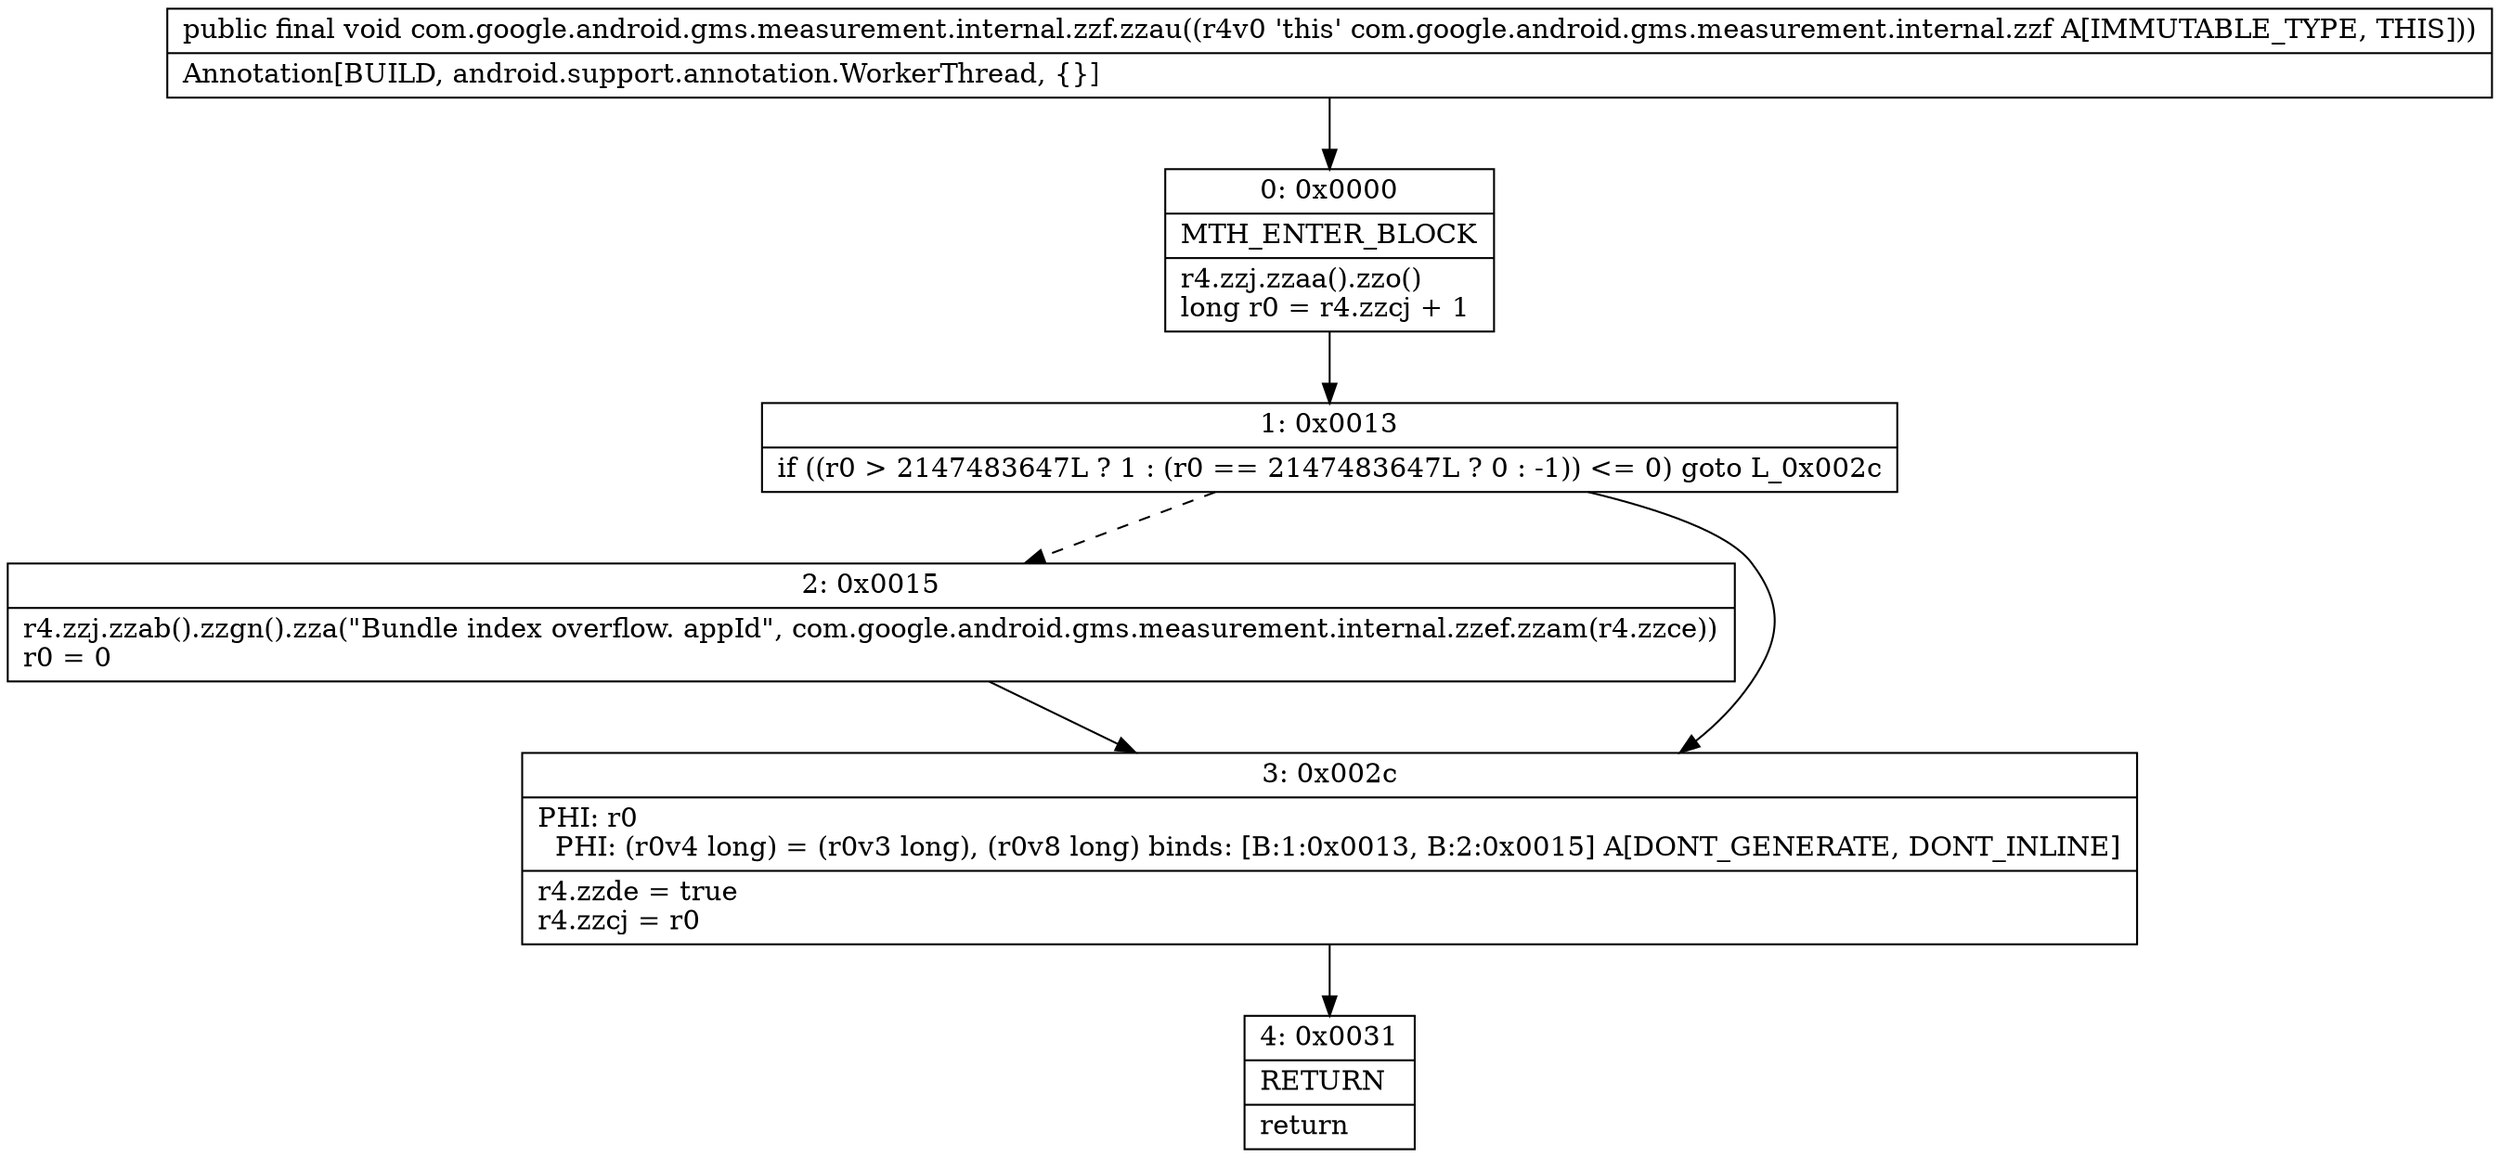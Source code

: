 digraph "CFG forcom.google.android.gms.measurement.internal.zzf.zzau()V" {
Node_0 [shape=record,label="{0\:\ 0x0000|MTH_ENTER_BLOCK\l|r4.zzj.zzaa().zzo()\llong r0 = r4.zzcj + 1\l}"];
Node_1 [shape=record,label="{1\:\ 0x0013|if ((r0 \> 2147483647L ? 1 : (r0 == 2147483647L ? 0 : \-1)) \<= 0) goto L_0x002c\l}"];
Node_2 [shape=record,label="{2\:\ 0x0015|r4.zzj.zzab().zzgn().zza(\"Bundle index overflow. appId\", com.google.android.gms.measurement.internal.zzef.zzam(r4.zzce))\lr0 = 0\l}"];
Node_3 [shape=record,label="{3\:\ 0x002c|PHI: r0 \l  PHI: (r0v4 long) = (r0v3 long), (r0v8 long) binds: [B:1:0x0013, B:2:0x0015] A[DONT_GENERATE, DONT_INLINE]\l|r4.zzde = true\lr4.zzcj = r0\l}"];
Node_4 [shape=record,label="{4\:\ 0x0031|RETURN\l|return\l}"];
MethodNode[shape=record,label="{public final void com.google.android.gms.measurement.internal.zzf.zzau((r4v0 'this' com.google.android.gms.measurement.internal.zzf A[IMMUTABLE_TYPE, THIS]))  | Annotation[BUILD, android.support.annotation.WorkerThread, \{\}]\l}"];
MethodNode -> Node_0;
Node_0 -> Node_1;
Node_1 -> Node_2[style=dashed];
Node_1 -> Node_3;
Node_2 -> Node_3;
Node_3 -> Node_4;
}

